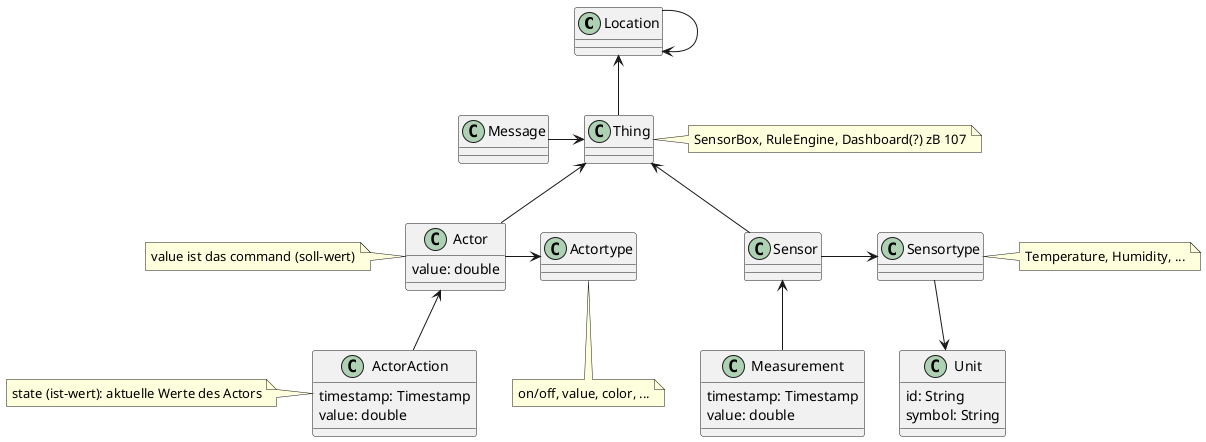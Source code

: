 @startuml
'https://plantuml.com/class-diagram

class Location {

}

class Thing {

}
note right: SensorBox, RuleEngine, Dashboard(?) zB 107

class Sensor {

}

class Actor {
    value: double
}
note left: value ist das command (soll-wert)

class ActorAction {
    timestamp: Timestamp
    value: double
}
note left: state (ist-wert): aktuelle Werte des Actors

class Sensortype {

}
note right: Temperature, Humidity, ...

class Measurement {
    timestamp: Timestamp
    value: double
}

class Unit {
  id: String
  symbol: String
}

class Actortype {
}
note bottom: on/off, value, color, ...

Location --> Location
Thing -up-> Location
Thing <-- Sensor
Thing <-- Actor
Measurement -up-> Sensor
Sensortype --> Unit
Sensortype <-left- Sensor
Actortype <-left- Actor
Thing <-left- Message
Actor <-- ActorAction
@enduml
